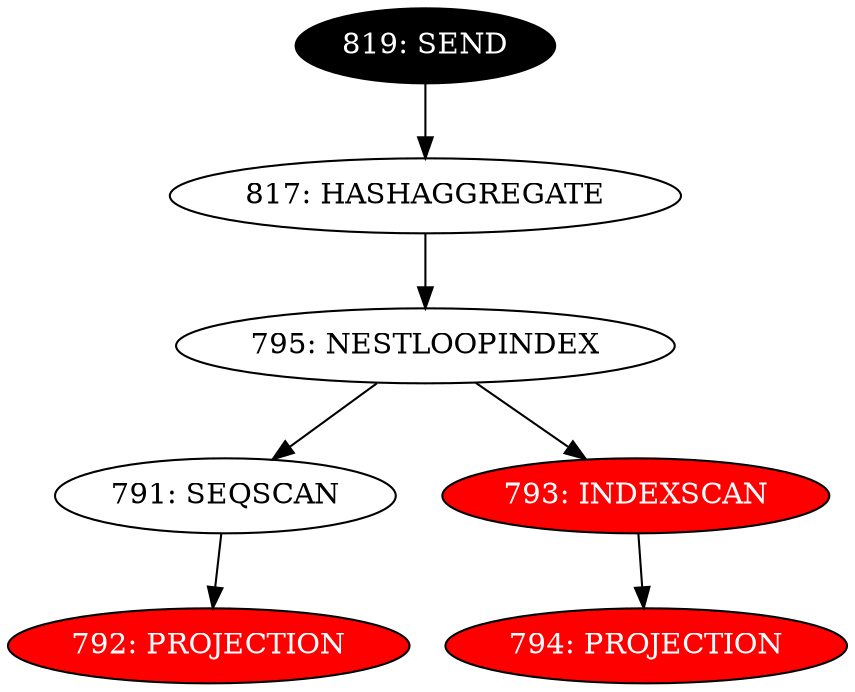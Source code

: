 digraph name {
791 [label="791: SEQSCAN" ];
791 -> 792;
792 [label="792: PROJECTION" fontcolor="white" style="filled" fillcolor="red"];
795 [label="795: NESTLOOPINDEX" ];
795 -> 793;
793 [label="793: INDEXSCAN" fontcolor="white" style="filled" fillcolor="red"];
793 -> 794;
794 [label="794: PROJECTION" fontcolor="white" style="filled" fillcolor="red"];
795 -> 791;
817 [label="817: HASHAGGREGATE" ];
817 -> 795;
819 [label="819: SEND" fontcolor="white" style="filled" fillcolor="black"];
819 -> 817;

}

